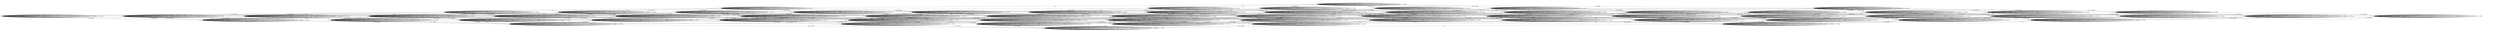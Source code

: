 digraph T2 {
0 [label="0"];
1 [label="1", shape=doublecircle];
2 [label="2"];
3 [label="3"];
4 [label="4"];
5 [label="5"];
6 [label="6"];
7 [label="7"];
8 [label="8"];
9 [label="9"];
10 [label="10"];
11 [label="11"];
12 [label="12"];
13 [label="13"];
14 [label="14"];
15 [label="15"];
16 [label="16"];
17 [label="17"];
18 [label="18"];
19 [label="19"];
20 [label="20"];
21 [label="21"];
22 [label="22"];
23 [label="23"];
24 [label="24"];
25 [label="25"];
26 [label="26"];
27 [label="27"];
28 [label="28"];
29 [label="29"];
30 [label="30"];
31 [label="31"];
32 [label="32"];
33 [label="33"];
34 [label="34"];
35 [label="35"];
36 [label="36"];
37 [label="37"];
38 [label="38"];
39 [label="39"];
40 [label="40"];
41 [label="41"];
42 [label="42"];
43 [label="43"];
44 [label="44"];
45 [label="45"];
46 [label="46"];
47 [label="47"];
48 [label="48"];
49 [label="49"];
50 [label="50"];
51 [label="51"];
52 [label="52"];
53 [label="53"];
54 [label="54"];
55 [label="55"];
56 [label="56"];
57 [label="57"];
58 [label="58"];
59 [label="59"];
60 [label="60"];
61 [label="61"];
62 [label="62"];
63 [label="63"];
0 -> 20  [label="usr4_ai1_VoidReply"];
0 -> 0  [label="ai1_ce1"];
0 -> 0  [label="usr7_ai2_re38"];
0 -> 0  [label="usr8_ai3_VoidReply"];
0 -> 0  [label="usr10_ai1_VoidReply"];
0 -> 11  [label="usr12_ai1_VoidReply"];
0 -> 0  [label="usr7_ai2_re12"];
0 -> 0  [label="usr8_ai1_VoidReply"];
0 -> 0  [label="usr10_ni1_ne2"];
0 -> 9  [label="ai1_ce2"];
0 -> 0  [label="usr10_ni1_ne1"];
0 -> 0  [label="usr7_ai3_VoidReply"];
0 -> 0  [label="usr4_ai3_re4"];
0 -> 0  [label="ai1_ce4"];
0 -> 0  [label="usr4_ai2_re9"];
0 -> 0  [label="usr8_ai3_re17"];
0 -> 0  [label="usr4_ai3_re3"];
0 -> 0  [label="usr4_ai3_VoidReply"];
0 -> 0  [label="usr4_ai2_re2"];
0 -> 0  [label="ai2_ce3"];
0 -> 0  [label="usr7_ai1_re1"];
0 -> 0  [label="usr8_ai3_re4"];
0 -> 0  [label="ai2_ce6"];
0 -> 0  [label="usr7_ai1_VoidReply"];
0 -> 0  [label="usr11_ai1_VoidReply"];
1 -> 1  [label="usr4_ai1_VoidReply"];
1 -> 1  [label="ai1_ce1"];
1 -> 1  [label="usr7_ai2_re38"];
1 -> 1  [label="usr8_ai3_VoidReply"];
1 -> 1  [label="usr10_ai1_VoidReply"];
1 -> 1  [label="usr12_ai1_VoidReply"];
1 -> 1  [label="usr7_ai2_re12"];
1 -> 1  [label="usr8_ai1_VoidReply"];
1 -> 1  [label="usr10_ni1_ne2"];
1 -> 1  [label="ai1_ce2"];
1 -> 1  [label="usr10_ni1_ne1"];
1 -> 1  [label="usr7_ai3_VoidReply"];
1 -> 1  [label="usr4_ai3_re4"];
1 -> 1  [label="ai1_ce4"];
1 -> 1  [label="usr4_ai2_re9"];
1 -> 1  [label="usr8_ai3_re17"];
1 -> 1  [label="usr4_ai3_re3"];
1 -> 1  [label="usr4_ai3_VoidReply"];
1 -> 1  [label="usr4_ai2_re2"];
1 -> 1  [label="ai2_ce3"];
1 -> 1  [label="usr7_ai1_re1"];
1 -> 1  [label="usr8_ai3_re4"];
1 -> 1  [label="ai2_ce6"];
1 -> 1  [label="usr7_ai1_VoidReply"];
1 -> 1  [label="usr11_ai1_VoidReply"];
2 -> 1  [label="usr4_ai1_VoidReply"];
2 -> 2  [label="ai1_ce1"];
2 -> 2  [label="usr7_ai2_re38"];
2 -> 2  [label="usr8_ai3_VoidReply"];
2 -> 2  [label="usr10_ai1_VoidReply"];
2 -> 2  [label="usr12_ai1_VoidReply"];
2 -> 2  [label="usr7_ai2_re12"];
2 -> 2  [label="usr8_ai1_VoidReply"];
2 -> 2  [label="usr10_ni1_ne2"];
2 -> 2  [label="ai1_ce2"];
2 -> 2  [label="usr10_ni1_ne1"];
2 -> 2  [label="usr7_ai3_VoidReply"];
2 -> 2  [label="usr4_ai3_re4"];
2 -> 2  [label="ai1_ce4"];
2 -> 2  [label="usr4_ai2_re9"];
2 -> 2  [label="usr8_ai3_re17"];
2 -> 2  [label="usr4_ai3_re3"];
2 -> 2  [label="usr4_ai3_VoidReply"];
2 -> 2  [label="usr4_ai2_re2"];
2 -> 2  [label="ai2_ce3"];
2 -> 2  [label="usr7_ai1_re1"];
2 -> 2  [label="usr8_ai3_re4"];
2 -> 2  [label="ai2_ce6"];
2 -> 2  [label="usr7_ai1_VoidReply"];
2 -> 2  [label="usr11_ai1_VoidReply"];
3 -> 3  [label="usr4_ai1_VoidReply"];
3 -> 1  [label="ai1_ce1"];
3 -> 3  [label="usr7_ai2_re38"];
3 -> 3  [label="usr8_ai3_VoidReply"];
3 -> 3  [label="usr10_ai1_VoidReply"];
3 -> 3  [label="usr12_ai1_VoidReply"];
3 -> 3  [label="usr7_ai2_re12"];
3 -> 3  [label="usr8_ai1_VoidReply"];
3 -> 3  [label="usr10_ni1_ne2"];
3 -> 3  [label="ai1_ce2"];
3 -> 3  [label="usr10_ni1_ne1"];
3 -> 3  [label="usr7_ai3_VoidReply"];
3 -> 3  [label="usr4_ai3_re4"];
3 -> 3  [label="ai1_ce4"];
3 -> 3  [label="usr4_ai2_re9"];
3 -> 3  [label="usr8_ai3_re17"];
3 -> 3  [label="usr4_ai3_re3"];
3 -> 3  [label="usr4_ai3_VoidReply"];
3 -> 3  [label="usr4_ai2_re2"];
3 -> 3  [label="ai2_ce3"];
3 -> 3  [label="usr7_ai1_re1"];
3 -> 3  [label="usr8_ai3_re4"];
3 -> 3  [label="ai2_ce6"];
3 -> 3  [label="usr7_ai1_VoidReply"];
3 -> 3  [label="usr11_ai1_VoidReply"];
4 -> 4  [label="usr4_ai1_VoidReply"];
4 -> 4  [label="ai1_ce1"];
4 -> 4  [label="usr7_ai2_re38"];
4 -> 4  [label="usr8_ai3_VoidReply"];
4 -> 4  [label="usr10_ai1_VoidReply"];
4 -> 1  [label="usr12_ai1_VoidReply"];
4 -> 4  [label="usr7_ai2_re12"];
4 -> 4  [label="usr8_ai1_VoidReply"];
4 -> 4  [label="usr10_ni1_ne2"];
4 -> 4  [label="ai1_ce2"];
4 -> 4  [label="usr10_ni1_ne1"];
4 -> 4  [label="usr7_ai3_VoidReply"];
4 -> 4  [label="usr4_ai3_re4"];
4 -> 4  [label="ai1_ce4"];
4 -> 4  [label="usr4_ai2_re9"];
4 -> 4  [label="usr8_ai3_re17"];
4 -> 4  [label="usr4_ai3_re3"];
4 -> 4  [label="usr4_ai3_VoidReply"];
4 -> 4  [label="usr4_ai2_re2"];
4 -> 4  [label="ai2_ce3"];
4 -> 4  [label="usr7_ai1_re1"];
4 -> 4  [label="usr8_ai3_re4"];
4 -> 4  [label="ai2_ce6"];
4 -> 4  [label="usr7_ai1_VoidReply"];
4 -> 4  [label="usr11_ai1_VoidReply"];
5 -> 5  [label="usr4_ai1_VoidReply"];
5 -> 5  [label="ai1_ce1"];
5 -> 5  [label="usr7_ai2_re38"];
5 -> 5  [label="usr8_ai3_VoidReply"];
5 -> 5  [label="usr10_ai1_VoidReply"];
5 -> 5  [label="usr12_ai1_VoidReply"];
5 -> 5  [label="usr7_ai2_re12"];
5 -> 1  [label="usr8_ai1_VoidReply"];
5 -> 5  [label="usr10_ni1_ne2"];
5 -> 5  [label="ai1_ce2"];
5 -> 5  [label="usr10_ni1_ne1"];
5 -> 5  [label="usr7_ai3_VoidReply"];
5 -> 5  [label="usr4_ai3_re4"];
5 -> 5  [label="ai1_ce4"];
5 -> 5  [label="usr4_ai2_re9"];
5 -> 5  [label="usr8_ai3_re17"];
5 -> 5  [label="usr4_ai3_re3"];
5 -> 5  [label="usr4_ai3_VoidReply"];
5 -> 5  [label="usr4_ai2_re2"];
5 -> 5  [label="ai2_ce3"];
5 -> 5  [label="usr7_ai1_re1"];
5 -> 5  [label="usr8_ai3_re4"];
5 -> 5  [label="ai2_ce6"];
5 -> 5  [label="usr7_ai1_VoidReply"];
5 -> 5  [label="usr11_ai1_VoidReply"];
6 -> 6  [label="usr4_ai1_VoidReply"];
6 -> 6  [label="ai1_ce1"];
6 -> 6  [label="usr7_ai2_re38"];
6 -> 6  [label="usr8_ai3_VoidReply"];
6 -> 6  [label="usr10_ai1_VoidReply"];
6 -> 6  [label="usr12_ai1_VoidReply"];
6 -> 6  [label="usr7_ai2_re12"];
6 -> 6  [label="usr8_ai1_VoidReply"];
6 -> 6  [label="usr10_ni1_ne2"];
6 -> 1  [label="ai1_ce2"];
6 -> 6  [label="usr10_ni1_ne1"];
6 -> 6  [label="usr7_ai3_VoidReply"];
6 -> 6  [label="usr4_ai3_re4"];
6 -> 6  [label="ai1_ce4"];
6 -> 6  [label="usr4_ai2_re9"];
6 -> 6  [label="usr8_ai3_re17"];
6 -> 6  [label="usr4_ai3_re3"];
6 -> 6  [label="usr4_ai3_VoidReply"];
6 -> 6  [label="usr4_ai2_re2"];
6 -> 6  [label="ai2_ce3"];
6 -> 6  [label="usr7_ai1_re1"];
6 -> 6  [label="usr8_ai3_re4"];
6 -> 6  [label="ai2_ce6"];
6 -> 6  [label="usr7_ai1_VoidReply"];
6 -> 6  [label="usr11_ai1_VoidReply"];
7 -> 7  [label="usr4_ai1_VoidReply"];
7 -> 7  [label="ai1_ce1"];
7 -> 7  [label="usr7_ai2_re38"];
7 -> 7  [label="usr8_ai3_VoidReply"];
7 -> 7  [label="usr10_ai1_VoidReply"];
7 -> 7  [label="usr12_ai1_VoidReply"];
7 -> 7  [label="usr7_ai2_re12"];
7 -> 7  [label="usr8_ai1_VoidReply"];
7 -> 7  [label="usr10_ni1_ne2"];
7 -> 7  [label="ai1_ce2"];
7 -> 7  [label="usr10_ni1_ne1"];
7 -> 7  [label="usr7_ai3_VoidReply"];
7 -> 7  [label="usr4_ai3_re4"];
7 -> 7  [label="ai1_ce4"];
7 -> 7  [label="usr4_ai2_re9"];
7 -> 7  [label="usr8_ai3_re17"];
7 -> 7  [label="usr4_ai3_re3"];
7 -> 7  [label="usr4_ai3_VoidReply"];
7 -> 7  [label="usr4_ai2_re2"];
7 -> 7  [label="ai2_ce3"];
7 -> 7  [label="usr7_ai1_re1"];
7 -> 7  [label="usr8_ai3_re4"];
7 -> 7  [label="ai2_ce6"];
7 -> 1  [label="usr7_ai1_VoidReply"];
7 -> 7  [label="usr11_ai1_VoidReply"];
8 -> 3  [label="usr4_ai1_VoidReply"];
8 -> 2  [label="ai1_ce1"];
8 -> 8  [label="usr7_ai2_re38"];
8 -> 8  [label="usr8_ai3_VoidReply"];
8 -> 8  [label="usr10_ai1_VoidReply"];
8 -> 8  [label="usr12_ai1_VoidReply"];
8 -> 8  [label="usr7_ai2_re12"];
8 -> 8  [label="usr8_ai1_VoidReply"];
8 -> 8  [label="usr10_ni1_ne2"];
8 -> 8  [label="ai1_ce2"];
8 -> 8  [label="usr10_ni1_ne1"];
8 -> 8  [label="usr7_ai3_VoidReply"];
8 -> 8  [label="usr4_ai3_re4"];
8 -> 8  [label="ai1_ce4"];
8 -> 8  [label="usr4_ai2_re9"];
8 -> 8  [label="usr8_ai3_re17"];
8 -> 8  [label="usr4_ai3_re3"];
8 -> 8  [label="usr4_ai3_VoidReply"];
8 -> 8  [label="usr4_ai2_re2"];
8 -> 8  [label="ai2_ce3"];
8 -> 8  [label="usr7_ai1_re1"];
8 -> 8  [label="usr8_ai3_re4"];
8 -> 8  [label="ai2_ce6"];
8 -> 8  [label="usr7_ai1_VoidReply"];
8 -> 8  [label="usr11_ai1_VoidReply"];
9 -> 4  [label="usr4_ai1_VoidReply"];
9 -> 9  [label="ai1_ce1"];
9 -> 9  [label="usr7_ai2_re38"];
9 -> 9  [label="usr8_ai3_VoidReply"];
9 -> 9  [label="usr10_ai1_VoidReply"];
9 -> 2  [label="usr12_ai1_VoidReply"];
9 -> 9  [label="usr7_ai2_re12"];
9 -> 9  [label="usr8_ai1_VoidReply"];
9 -> 9  [label="usr10_ni1_ne2"];
9 -> 9  [label="ai1_ce2"];
9 -> 9  [label="usr10_ni1_ne1"];
9 -> 9  [label="usr7_ai3_VoidReply"];
9 -> 9  [label="usr4_ai3_re4"];
9 -> 9  [label="ai1_ce4"];
9 -> 9  [label="usr4_ai2_re9"];
9 -> 9  [label="usr8_ai3_re17"];
9 -> 9  [label="usr4_ai3_re3"];
9 -> 9  [label="usr4_ai3_VoidReply"];
9 -> 9  [label="usr4_ai2_re2"];
9 -> 9  [label="ai2_ce3"];
9 -> 9  [label="usr7_ai1_re1"];
9 -> 9  [label="usr8_ai3_re4"];
9 -> 9  [label="ai2_ce6"];
9 -> 9  [label="usr7_ai1_VoidReply"];
9 -> 9  [label="usr11_ai1_VoidReply"];
10 -> 5  [label="usr4_ai1_VoidReply"];
10 -> 10  [label="ai1_ce1"];
10 -> 10  [label="usr7_ai2_re38"];
10 -> 10  [label="usr8_ai3_VoidReply"];
10 -> 10  [label="usr10_ai1_VoidReply"];
10 -> 10  [label="usr12_ai1_VoidReply"];
10 -> 10  [label="usr7_ai2_re12"];
10 -> 2  [label="usr8_ai1_VoidReply"];
10 -> 10  [label="usr10_ni1_ne2"];
10 -> 10  [label="ai1_ce2"];
10 -> 10  [label="usr10_ni1_ne1"];
10 -> 10  [label="usr7_ai3_VoidReply"];
10 -> 10  [label="usr4_ai3_re4"];
10 -> 10  [label="ai1_ce4"];
10 -> 10  [label="usr4_ai2_re9"];
10 -> 10  [label="usr8_ai3_re17"];
10 -> 10  [label="usr4_ai3_re3"];
10 -> 10  [label="usr4_ai3_VoidReply"];
10 -> 10  [label="usr4_ai2_re2"];
10 -> 10  [label="ai2_ce3"];
10 -> 10  [label="usr7_ai1_re1"];
10 -> 10  [label="usr8_ai3_re4"];
10 -> 10  [label="ai2_ce6"];
10 -> 10  [label="usr7_ai1_VoidReply"];
10 -> 10  [label="usr11_ai1_VoidReply"];
11 -> 6  [label="usr4_ai1_VoidReply"];
11 -> 11  [label="ai1_ce1"];
11 -> 11  [label="usr7_ai2_re38"];
11 -> 11  [label="usr8_ai3_VoidReply"];
11 -> 11  [label="usr10_ai1_VoidReply"];
11 -> 11  [label="usr12_ai1_VoidReply"];
11 -> 11  [label="usr7_ai2_re12"];
11 -> 11  [label="usr8_ai1_VoidReply"];
11 -> 11  [label="usr10_ni1_ne2"];
11 -> 2  [label="ai1_ce2"];
11 -> 11  [label="usr10_ni1_ne1"];
11 -> 11  [label="usr7_ai3_VoidReply"];
11 -> 11  [label="usr4_ai3_re4"];
11 -> 11  [label="ai1_ce4"];
11 -> 11  [label="usr4_ai2_re9"];
11 -> 11  [label="usr8_ai3_re17"];
11 -> 11  [label="usr4_ai3_re3"];
11 -> 11  [label="usr4_ai3_VoidReply"];
11 -> 11  [label="usr4_ai2_re2"];
11 -> 11  [label="ai2_ce3"];
11 -> 11  [label="usr7_ai1_re1"];
11 -> 11  [label="usr8_ai3_re4"];
11 -> 11  [label="ai2_ce6"];
11 -> 11  [label="usr7_ai1_VoidReply"];
11 -> 11  [label="usr11_ai1_VoidReply"];
12 -> 7  [label="usr4_ai1_VoidReply"];
12 -> 12  [label="ai1_ce1"];
12 -> 12  [label="usr7_ai2_re38"];
12 -> 12  [label="usr8_ai3_VoidReply"];
12 -> 12  [label="usr10_ai1_VoidReply"];
12 -> 12  [label="usr12_ai1_VoidReply"];
12 -> 12  [label="usr7_ai2_re12"];
12 -> 12  [label="usr8_ai1_VoidReply"];
12 -> 12  [label="usr10_ni1_ne2"];
12 -> 12  [label="ai1_ce2"];
12 -> 12  [label="usr10_ni1_ne1"];
12 -> 12  [label="usr7_ai3_VoidReply"];
12 -> 12  [label="usr4_ai3_re4"];
12 -> 12  [label="ai1_ce4"];
12 -> 12  [label="usr4_ai2_re9"];
12 -> 12  [label="usr8_ai3_re17"];
12 -> 12  [label="usr4_ai3_re3"];
12 -> 12  [label="usr4_ai3_VoidReply"];
12 -> 12  [label="usr4_ai2_re2"];
12 -> 12  [label="ai2_ce3"];
12 -> 12  [label="usr7_ai1_re1"];
12 -> 12  [label="usr8_ai3_re4"];
12 -> 12  [label="ai2_ce6"];
12 -> 2  [label="usr7_ai1_VoidReply"];
12 -> 12  [label="usr11_ai1_VoidReply"];
13 -> 13  [label="usr4_ai1_VoidReply"];
13 -> 5  [label="ai1_ce1"];
13 -> 13  [label="usr7_ai2_re38"];
13 -> 13  [label="usr8_ai3_VoidReply"];
13 -> 13  [label="usr10_ai1_VoidReply"];
13 -> 13  [label="usr12_ai1_VoidReply"];
13 -> 13  [label="usr7_ai2_re12"];
13 -> 3  [label="usr8_ai1_VoidReply"];
13 -> 13  [label="usr10_ni1_ne2"];
13 -> 13  [label="ai1_ce2"];
13 -> 13  [label="usr10_ni1_ne1"];
13 -> 13  [label="usr7_ai3_VoidReply"];
13 -> 13  [label="usr4_ai3_re4"];
13 -> 13  [label="ai1_ce4"];
13 -> 13  [label="usr4_ai2_re9"];
13 -> 13  [label="usr8_ai3_re17"];
13 -> 13  [label="usr4_ai3_re3"];
13 -> 13  [label="usr4_ai3_VoidReply"];
13 -> 13  [label="usr4_ai2_re2"];
13 -> 13  [label="ai2_ce3"];
13 -> 13  [label="usr7_ai1_re1"];
13 -> 13  [label="usr8_ai3_re4"];
13 -> 13  [label="ai2_ce6"];
13 -> 13  [label="usr7_ai1_VoidReply"];
13 -> 13  [label="usr11_ai1_VoidReply"];
14 -> 14  [label="usr4_ai1_VoidReply"];
14 -> 14  [label="ai1_ce1"];
14 -> 14  [label="usr7_ai2_re38"];
14 -> 14  [label="usr8_ai3_VoidReply"];
14 -> 14  [label="usr10_ai1_VoidReply"];
14 -> 5  [label="usr12_ai1_VoidReply"];
14 -> 14  [label="usr7_ai2_re12"];
14 -> 4  [label="usr8_ai1_VoidReply"];
14 -> 14  [label="usr10_ni1_ne2"];
14 -> 14  [label="ai1_ce2"];
14 -> 14  [label="usr10_ni1_ne1"];
14 -> 14  [label="usr7_ai3_VoidReply"];
14 -> 14  [label="usr4_ai3_re4"];
14 -> 14  [label="ai1_ce4"];
14 -> 14  [label="usr4_ai2_re9"];
14 -> 14  [label="usr8_ai3_re17"];
14 -> 14  [label="usr4_ai3_re3"];
14 -> 14  [label="usr4_ai3_VoidReply"];
14 -> 14  [label="usr4_ai2_re2"];
14 -> 14  [label="ai2_ce3"];
14 -> 14  [label="usr7_ai1_re1"];
14 -> 14  [label="usr8_ai3_re4"];
14 -> 14  [label="ai2_ce6"];
14 -> 14  [label="usr7_ai1_VoidReply"];
14 -> 14  [label="usr11_ai1_VoidReply"];
15 -> 15  [label="usr4_ai1_VoidReply"];
15 -> 15  [label="ai1_ce1"];
15 -> 15  [label="usr7_ai2_re38"];
15 -> 15  [label="usr8_ai3_VoidReply"];
15 -> 15  [label="usr10_ai1_VoidReply"];
15 -> 15  [label="usr12_ai1_VoidReply"];
15 -> 15  [label="usr7_ai2_re12"];
15 -> 6  [label="usr8_ai1_VoidReply"];
15 -> 15  [label="usr10_ni1_ne2"];
15 -> 5  [label="ai1_ce2"];
15 -> 15  [label="usr10_ni1_ne1"];
15 -> 15  [label="usr7_ai3_VoidReply"];
15 -> 15  [label="usr4_ai3_re4"];
15 -> 15  [label="ai1_ce4"];
15 -> 15  [label="usr4_ai2_re9"];
15 -> 15  [label="usr8_ai3_re17"];
15 -> 15  [label="usr4_ai3_re3"];
15 -> 15  [label="usr4_ai3_VoidReply"];
15 -> 15  [label="usr4_ai2_re2"];
15 -> 15  [label="ai2_ce3"];
15 -> 15  [label="usr7_ai1_re1"];
15 -> 15  [label="usr8_ai3_re4"];
15 -> 15  [label="ai2_ce6"];
15 -> 15  [label="usr7_ai1_VoidReply"];
15 -> 15  [label="usr11_ai1_VoidReply"];
16 -> 16  [label="usr4_ai1_VoidReply"];
16 -> 16  [label="ai1_ce1"];
16 -> 16  [label="usr7_ai2_re38"];
16 -> 16  [label="usr8_ai3_VoidReply"];
16 -> 16  [label="usr10_ai1_VoidReply"];
16 -> 16  [label="usr12_ai1_VoidReply"];
16 -> 16  [label="usr7_ai2_re12"];
16 -> 7  [label="usr8_ai1_VoidReply"];
16 -> 16  [label="usr10_ni1_ne2"];
16 -> 16  [label="ai1_ce2"];
16 -> 16  [label="usr10_ni1_ne1"];
16 -> 16  [label="usr7_ai3_VoidReply"];
16 -> 16  [label="usr4_ai3_re4"];
16 -> 16  [label="ai1_ce4"];
16 -> 16  [label="usr4_ai2_re9"];
16 -> 16  [label="usr8_ai3_re17"];
16 -> 16  [label="usr4_ai3_re3"];
16 -> 16  [label="usr4_ai3_VoidReply"];
16 -> 16  [label="usr4_ai2_re2"];
16 -> 16  [label="ai2_ce3"];
16 -> 16  [label="usr7_ai1_re1"];
16 -> 16  [label="usr8_ai3_re4"];
16 -> 16  [label="ai2_ce6"];
16 -> 5  [label="usr7_ai1_VoidReply"];
16 -> 16  [label="usr11_ai1_VoidReply"];
17 -> 17  [label="usr4_ai1_VoidReply"];
17 -> 4  [label="ai1_ce1"];
17 -> 17  [label="usr7_ai2_re38"];
17 -> 17  [label="usr8_ai3_VoidReply"];
17 -> 17  [label="usr10_ai1_VoidReply"];
17 -> 3  [label="usr12_ai1_VoidReply"];
17 -> 17  [label="usr7_ai2_re12"];
17 -> 17  [label="usr8_ai1_VoidReply"];
17 -> 17  [label="usr10_ni1_ne2"];
17 -> 17  [label="ai1_ce2"];
17 -> 17  [label="usr10_ni1_ne1"];
17 -> 17  [label="usr7_ai3_VoidReply"];
17 -> 17  [label="usr4_ai3_re4"];
17 -> 17  [label="ai1_ce4"];
17 -> 17  [label="usr4_ai2_re9"];
17 -> 17  [label="usr8_ai3_re17"];
17 -> 17  [label="usr4_ai3_re3"];
17 -> 17  [label="usr4_ai3_VoidReply"];
17 -> 17  [label="usr4_ai2_re2"];
17 -> 17  [label="ai2_ce3"];
17 -> 17  [label="usr7_ai1_re1"];
17 -> 17  [label="usr8_ai3_re4"];
17 -> 17  [label="ai2_ce6"];
17 -> 17  [label="usr7_ai1_VoidReply"];
17 -> 17  [label="usr11_ai1_VoidReply"];
18 -> 18  [label="usr4_ai1_VoidReply"];
18 -> 6  [label="ai1_ce1"];
18 -> 18  [label="usr7_ai2_re38"];
18 -> 18  [label="usr8_ai3_VoidReply"];
18 -> 18  [label="usr10_ai1_VoidReply"];
18 -> 18  [label="usr12_ai1_VoidReply"];
18 -> 18  [label="usr7_ai2_re12"];
18 -> 18  [label="usr8_ai1_VoidReply"];
18 -> 18  [label="usr10_ni1_ne2"];
18 -> 3  [label="ai1_ce2"];
18 -> 18  [label="usr10_ni1_ne1"];
18 -> 18  [label="usr7_ai3_VoidReply"];
18 -> 18  [label="usr4_ai3_re4"];
18 -> 18  [label="ai1_ce4"];
18 -> 18  [label="usr4_ai2_re9"];
18 -> 18  [label="usr8_ai3_re17"];
18 -> 18  [label="usr4_ai3_re3"];
18 -> 18  [label="usr4_ai3_VoidReply"];
18 -> 18  [label="usr4_ai2_re2"];
18 -> 18  [label="ai2_ce3"];
18 -> 18  [label="usr7_ai1_re1"];
18 -> 18  [label="usr8_ai3_re4"];
18 -> 18  [label="ai2_ce6"];
18 -> 18  [label="usr7_ai1_VoidReply"];
18 -> 18  [label="usr11_ai1_VoidReply"];
19 -> 19  [label="usr4_ai1_VoidReply"];
19 -> 7  [label="ai1_ce1"];
19 -> 19  [label="usr7_ai2_re38"];
19 -> 19  [label="usr8_ai3_VoidReply"];
19 -> 19  [label="usr10_ai1_VoidReply"];
19 -> 19  [label="usr12_ai1_VoidReply"];
19 -> 19  [label="usr7_ai2_re12"];
19 -> 19  [label="usr8_ai1_VoidReply"];
19 -> 19  [label="usr10_ni1_ne2"];
19 -> 19  [label="ai1_ce2"];
19 -> 19  [label="usr10_ni1_ne1"];
19 -> 19  [label="usr7_ai3_VoidReply"];
19 -> 19  [label="usr4_ai3_re4"];
19 -> 19  [label="ai1_ce4"];
19 -> 19  [label="usr4_ai2_re9"];
19 -> 19  [label="usr8_ai3_re17"];
19 -> 19  [label="usr4_ai3_re3"];
19 -> 19  [label="usr4_ai3_VoidReply"];
19 -> 19  [label="usr4_ai2_re2"];
19 -> 19  [label="ai2_ce3"];
19 -> 19  [label="usr7_ai1_re1"];
19 -> 19  [label="usr8_ai3_re4"];
19 -> 19  [label="ai2_ce6"];
19 -> 3  [label="usr7_ai1_VoidReply"];
19 -> 19  [label="usr11_ai1_VoidReply"];
20 -> 20  [label="usr4_ai1_VoidReply"];
20 -> 20  [label="ai1_ce1"];
20 -> 20  [label="usr7_ai2_re38"];
20 -> 20  [label="usr8_ai3_VoidReply"];
20 -> 20  [label="usr10_ai1_VoidReply"];
20 -> 6  [label="usr12_ai1_VoidReply"];
20 -> 20  [label="usr7_ai2_re12"];
20 -> 20  [label="usr8_ai1_VoidReply"];
20 -> 20  [label="usr10_ni1_ne2"];
20 -> 4  [label="ai1_ce2"];
20 -> 20  [label="usr10_ni1_ne1"];
20 -> 20  [label="usr7_ai3_VoidReply"];
20 -> 20  [label="usr4_ai3_re4"];
20 -> 20  [label="ai1_ce4"];
20 -> 20  [label="usr4_ai2_re9"];
20 -> 20  [label="usr8_ai3_re17"];
20 -> 20  [label="usr4_ai3_re3"];
20 -> 20  [label="usr4_ai3_VoidReply"];
20 -> 20  [label="usr4_ai2_re2"];
20 -> 20  [label="ai2_ce3"];
20 -> 20  [label="usr7_ai1_re1"];
20 -> 20  [label="usr8_ai3_re4"];
20 -> 20  [label="ai2_ce6"];
20 -> 20  [label="usr7_ai1_VoidReply"];
20 -> 20  [label="usr11_ai1_VoidReply"];
21 -> 21  [label="usr4_ai1_VoidReply"];
21 -> 21  [label="ai1_ce1"];
21 -> 21  [label="usr7_ai2_re38"];
21 -> 21  [label="usr8_ai3_VoidReply"];
21 -> 21  [label="usr10_ai1_VoidReply"];
21 -> 21  [label="usr12_ai1_VoidReply"];
21 -> 21  [label="usr7_ai2_re12"];
21 -> 21  [label="usr8_ai1_VoidReply"];
21 -> 21  [label="usr10_ni1_ne2"];
21 -> 7  [label="ai1_ce2"];
21 -> 21  [label="usr10_ni1_ne1"];
21 -> 21  [label="usr7_ai3_VoidReply"];
21 -> 21  [label="usr4_ai3_re4"];
21 -> 21  [label="ai1_ce4"];
21 -> 21  [label="usr4_ai2_re9"];
21 -> 21  [label="usr8_ai3_re17"];
21 -> 21  [label="usr4_ai3_re3"];
21 -> 21  [label="usr4_ai3_VoidReply"];
21 -> 21  [label="usr4_ai2_re2"];
21 -> 21  [label="ai2_ce3"];
21 -> 21  [label="usr7_ai1_re1"];
21 -> 21  [label="usr8_ai3_re4"];
21 -> 21  [label="ai2_ce6"];
21 -> 6  [label="usr7_ai1_VoidReply"];
21 -> 21  [label="usr11_ai1_VoidReply"];
22 -> 15  [label="usr4_ai1_VoidReply"];
22 -> 22  [label="ai1_ce1"];
22 -> 22  [label="usr7_ai2_re38"];
22 -> 22  [label="usr8_ai3_VoidReply"];
22 -> 22  [label="usr10_ai1_VoidReply"];
22 -> 22  [label="usr12_ai1_VoidReply"];
22 -> 22  [label="usr7_ai2_re12"];
22 -> 11  [label="usr8_ai1_VoidReply"];
22 -> 22  [label="usr10_ni1_ne2"];
22 -> 10  [label="ai1_ce2"];
22 -> 22  [label="usr10_ni1_ne1"];
22 -> 22  [label="usr7_ai3_VoidReply"];
22 -> 22  [label="usr4_ai3_re4"];
22 -> 22  [label="ai1_ce4"];
22 -> 22  [label="usr4_ai2_re9"];
22 -> 22  [label="usr8_ai3_re17"];
22 -> 22  [label="usr4_ai3_re3"];
22 -> 22  [label="usr4_ai3_VoidReply"];
22 -> 22  [label="usr4_ai2_re2"];
22 -> 22  [label="ai2_ce3"];
22 -> 22  [label="usr7_ai1_re1"];
22 -> 22  [label="usr8_ai3_re4"];
22 -> 22  [label="ai2_ce6"];
22 -> 22  [label="usr7_ai1_VoidReply"];
22 -> 22  [label="usr11_ai1_VoidReply"];
23 -> 23  [label="usr4_ai1_VoidReply"];
23 -> 15  [label="ai1_ce1"];
23 -> 23  [label="usr7_ai2_re38"];
23 -> 23  [label="usr8_ai3_VoidReply"];
23 -> 23  [label="usr10_ai1_VoidReply"];
23 -> 23  [label="usr12_ai1_VoidReply"];
23 -> 23  [label="usr7_ai2_re12"];
23 -> 18  [label="usr8_ai1_VoidReply"];
23 -> 23  [label="usr10_ni1_ne2"];
23 -> 13  [label="ai1_ce2"];
23 -> 23  [label="usr10_ni1_ne1"];
23 -> 23  [label="usr7_ai3_VoidReply"];
23 -> 23  [label="usr4_ai3_re4"];
23 -> 23  [label="ai1_ce4"];
23 -> 23  [label="usr4_ai2_re9"];
23 -> 23  [label="usr8_ai3_re17"];
23 -> 23  [label="usr4_ai3_re3"];
23 -> 23  [label="usr4_ai3_VoidReply"];
23 -> 23  [label="usr4_ai2_re2"];
23 -> 23  [label="ai2_ce3"];
23 -> 23  [label="usr7_ai1_re1"];
23 -> 23  [label="usr8_ai3_re4"];
23 -> 23  [label="ai2_ce6"];
23 -> 23  [label="usr7_ai1_VoidReply"];
23 -> 23  [label="usr11_ai1_VoidReply"];
24 -> 24  [label="usr4_ai1_VoidReply"];
24 -> 24  [label="ai1_ce1"];
24 -> 24  [label="usr7_ai2_re38"];
24 -> 24  [label="usr8_ai3_VoidReply"];
24 -> 24  [label="usr10_ai1_VoidReply"];
24 -> 15  [label="usr12_ai1_VoidReply"];
24 -> 24  [label="usr7_ai2_re12"];
24 -> 20  [label="usr8_ai1_VoidReply"];
24 -> 24  [label="usr10_ni1_ne2"];
24 -> 14  [label="ai1_ce2"];
24 -> 24  [label="usr10_ni1_ne1"];
24 -> 24  [label="usr7_ai3_VoidReply"];
24 -> 24  [label="usr4_ai3_re4"];
24 -> 24  [label="ai1_ce4"];
24 -> 24  [label="usr4_ai2_re9"];
24 -> 24  [label="usr8_ai3_re17"];
24 -> 24  [label="usr4_ai3_re3"];
24 -> 24  [label="usr4_ai3_VoidReply"];
24 -> 24  [label="usr4_ai2_re2"];
24 -> 24  [label="ai2_ce3"];
24 -> 24  [label="usr7_ai1_re1"];
24 -> 24  [label="usr8_ai3_re4"];
24 -> 24  [label="ai2_ce6"];
24 -> 24  [label="usr7_ai1_VoidReply"];
24 -> 24  [label="usr11_ai1_VoidReply"];
25 -> 25  [label="usr4_ai1_VoidReply"];
25 -> 25  [label="ai1_ce1"];
25 -> 25  [label="usr7_ai2_re38"];
25 -> 25  [label="usr8_ai3_VoidReply"];
25 -> 25  [label="usr10_ai1_VoidReply"];
25 -> 25  [label="usr12_ai1_VoidReply"];
25 -> 25  [label="usr7_ai2_re12"];
25 -> 21  [label="usr8_ai1_VoidReply"];
25 -> 25  [label="usr10_ni1_ne2"];
25 -> 16  [label="ai1_ce2"];
25 -> 25  [label="usr10_ni1_ne1"];
25 -> 25  [label="usr7_ai3_VoidReply"];
25 -> 25  [label="usr4_ai3_re4"];
25 -> 25  [label="ai1_ce4"];
25 -> 25  [label="usr4_ai2_re9"];
25 -> 25  [label="usr8_ai3_re17"];
25 -> 25  [label="usr4_ai3_re3"];
25 -> 25  [label="usr4_ai3_VoidReply"];
25 -> 25  [label="usr4_ai2_re2"];
25 -> 25  [label="ai2_ce3"];
25 -> 25  [label="usr7_ai1_re1"];
25 -> 25  [label="usr8_ai3_re4"];
25 -> 25  [label="ai2_ce6"];
25 -> 15  [label="usr7_ai1_VoidReply"];
25 -> 25  [label="usr11_ai1_VoidReply"];
26 -> 18  [label="usr4_ai1_VoidReply"];
26 -> 11  [label="ai1_ce1"];
26 -> 26  [label="usr7_ai2_re38"];
26 -> 26  [label="usr8_ai3_VoidReply"];
26 -> 26  [label="usr10_ai1_VoidReply"];
26 -> 26  [label="usr12_ai1_VoidReply"];
26 -> 26  [label="usr7_ai2_re12"];
26 -> 26  [label="usr8_ai1_VoidReply"];
26 -> 26  [label="usr10_ni1_ne2"];
26 -> 8  [label="ai1_ce2"];
26 -> 26  [label="usr10_ni1_ne1"];
26 -> 26  [label="usr7_ai3_VoidReply"];
26 -> 26  [label="usr4_ai3_re4"];
26 -> 26  [label="ai1_ce4"];
26 -> 26  [label="usr4_ai2_re9"];
26 -> 26  [label="usr8_ai3_re17"];
26 -> 26  [label="usr4_ai3_re3"];
26 -> 26  [label="usr4_ai3_VoidReply"];
26 -> 26  [label="usr4_ai2_re2"];
26 -> 26  [label="ai2_ce3"];
26 -> 26  [label="usr7_ai1_re1"];
26 -> 26  [label="usr8_ai3_re4"];
26 -> 26  [label="ai2_ce6"];
26 -> 26  [label="usr7_ai1_VoidReply"];
26 -> 26  [label="usr11_ai1_VoidReply"];
27 -> 27  [label="usr4_ai1_VoidReply"];
27 -> 20  [label="ai1_ce1"];
27 -> 27  [label="usr7_ai2_re38"];
27 -> 27  [label="usr8_ai3_VoidReply"];
27 -> 27  [label="usr10_ai1_VoidReply"];
27 -> 18  [label="usr12_ai1_VoidReply"];
27 -> 27  [label="usr7_ai2_re12"];
27 -> 27  [label="usr8_ai1_VoidReply"];
27 -> 27  [label="usr10_ni1_ne2"];
27 -> 17  [label="ai1_ce2"];
27 -> 27  [label="usr10_ni1_ne1"];
27 -> 27  [label="usr7_ai3_VoidReply"];
27 -> 27  [label="usr4_ai3_re4"];
27 -> 27  [label="ai1_ce4"];
27 -> 27  [label="usr4_ai2_re9"];
27 -> 27  [label="usr8_ai3_re17"];
27 -> 27  [label="usr4_ai3_re3"];
27 -> 27  [label="usr4_ai3_VoidReply"];
27 -> 27  [label="usr4_ai2_re2"];
27 -> 27  [label="ai2_ce3"];
27 -> 27  [label="usr7_ai1_re1"];
27 -> 27  [label="usr8_ai3_re4"];
27 -> 27  [label="ai2_ce6"];
27 -> 27  [label="usr7_ai1_VoidReply"];
27 -> 27  [label="usr11_ai1_VoidReply"];
28 -> 28  [label="usr4_ai1_VoidReply"];
28 -> 21  [label="ai1_ce1"];
28 -> 28  [label="usr7_ai2_re38"];
28 -> 28  [label="usr8_ai3_VoidReply"];
28 -> 28  [label="usr10_ai1_VoidReply"];
28 -> 28  [label="usr12_ai1_VoidReply"];
28 -> 28  [label="usr7_ai2_re12"];
28 -> 28  [label="usr8_ai1_VoidReply"];
28 -> 28  [label="usr10_ni1_ne2"];
28 -> 19  [label="ai1_ce2"];
28 -> 28  [label="usr10_ni1_ne1"];
28 -> 28  [label="usr7_ai3_VoidReply"];
28 -> 28  [label="usr4_ai3_re4"];
28 -> 28  [label="ai1_ce4"];
28 -> 28  [label="usr4_ai2_re9"];
28 -> 28  [label="usr8_ai3_re17"];
28 -> 28  [label="usr4_ai3_re3"];
28 -> 28  [label="usr4_ai3_VoidReply"];
28 -> 28  [label="usr4_ai2_re2"];
28 -> 28  [label="ai2_ce3"];
28 -> 28  [label="usr7_ai1_re1"];
28 -> 28  [label="usr8_ai3_re4"];
28 -> 28  [label="ai2_ce6"];
28 -> 18  [label="usr7_ai1_VoidReply"];
28 -> 28  [label="usr11_ai1_VoidReply"];
29 -> 19  [label="usr4_ai1_VoidReply"];
29 -> 12  [label="ai1_ce1"];
29 -> 29  [label="usr7_ai2_re38"];
29 -> 29  [label="usr8_ai3_VoidReply"];
29 -> 29  [label="usr10_ai1_VoidReply"];
29 -> 29  [label="usr12_ai1_VoidReply"];
29 -> 29  [label="usr7_ai2_re12"];
29 -> 29  [label="usr8_ai1_VoidReply"];
29 -> 29  [label="usr10_ni1_ne2"];
29 -> 29  [label="ai1_ce2"];
29 -> 29  [label="usr10_ni1_ne1"];
29 -> 29  [label="usr7_ai3_VoidReply"];
29 -> 29  [label="usr4_ai3_re4"];
29 -> 29  [label="ai1_ce4"];
29 -> 29  [label="usr4_ai2_re9"];
29 -> 29  [label="usr8_ai3_re17"];
29 -> 29  [label="usr4_ai3_re3"];
29 -> 29  [label="usr4_ai3_VoidReply"];
29 -> 29  [label="usr4_ai2_re2"];
29 -> 29  [label="ai2_ce3"];
29 -> 29  [label="usr7_ai1_re1"];
29 -> 29  [label="usr8_ai3_re4"];
29 -> 29  [label="ai2_ce6"];
29 -> 8  [label="usr7_ai1_VoidReply"];
29 -> 29  [label="usr11_ai1_VoidReply"];
30 -> 57  [label="usr4_ai1_VoidReply"];
30 -> 30  [label="ai1_ce1"];
30 -> 30  [label="usr7_ai2_re38"];
30 -> 30  [label="usr8_ai3_VoidReply"];
30 -> 30  [label="usr10_ai1_VoidReply"];
30 -> 12  [label="usr12_ai1_VoidReply"];
30 -> 30  [label="usr7_ai2_re12"];
30 -> 30  [label="usr8_ai1_VoidReply"];
30 -> 30  [label="usr10_ni1_ne2"];
30 -> 30  [label="ai1_ce2"];
30 -> 30  [label="usr10_ni1_ne1"];
30 -> 30  [label="usr7_ai3_VoidReply"];
30 -> 30  [label="usr4_ai3_re4"];
30 -> 30  [label="ai1_ce4"];
30 -> 30  [label="usr4_ai2_re9"];
30 -> 30  [label="usr8_ai3_re17"];
30 -> 30  [label="usr4_ai3_re3"];
30 -> 30  [label="usr4_ai3_VoidReply"];
30 -> 30  [label="usr4_ai2_re2"];
30 -> 30  [label="ai2_ce3"];
30 -> 30  [label="usr7_ai1_re1"];
30 -> 30  [label="usr8_ai3_re4"];
30 -> 30  [label="ai2_ce6"];
30 -> 9  [label="usr7_ai1_VoidReply"];
30 -> 30  [label="usr11_ai1_VoidReply"];
31 -> 16  [label="usr4_ai1_VoidReply"];
31 -> 31  [label="ai1_ce1"];
31 -> 31  [label="usr7_ai2_re38"];
31 -> 31  [label="usr8_ai3_VoidReply"];
31 -> 31  [label="usr10_ai1_VoidReply"];
31 -> 31  [label="usr12_ai1_VoidReply"];
31 -> 31  [label="usr7_ai2_re12"];
31 -> 12  [label="usr8_ai1_VoidReply"];
31 -> 31  [label="usr10_ni1_ne2"];
31 -> 31  [label="ai1_ce2"];
31 -> 31  [label="usr10_ni1_ne1"];
31 -> 31  [label="usr7_ai3_VoidReply"];
31 -> 31  [label="usr4_ai3_re4"];
31 -> 31  [label="ai1_ce4"];
31 -> 31  [label="usr4_ai2_re9"];
31 -> 31  [label="usr8_ai3_re17"];
31 -> 31  [label="usr4_ai3_re3"];
31 -> 31  [label="usr4_ai3_VoidReply"];
31 -> 31  [label="usr4_ai2_re2"];
31 -> 31  [label="ai2_ce3"];
31 -> 31  [label="usr7_ai1_re1"];
31 -> 31  [label="usr8_ai3_re4"];
31 -> 31  [label="ai2_ce6"];
31 -> 10  [label="usr7_ai1_VoidReply"];
31 -> 31  [label="usr11_ai1_VoidReply"];
32 -> 21  [label="usr4_ai1_VoidReply"];
32 -> 32  [label="ai1_ce1"];
32 -> 32  [label="usr7_ai2_re38"];
32 -> 32  [label="usr8_ai3_VoidReply"];
32 -> 32  [label="usr10_ai1_VoidReply"];
32 -> 32  [label="usr12_ai1_VoidReply"];
32 -> 32  [label="usr7_ai2_re12"];
32 -> 32  [label="usr8_ai1_VoidReply"];
32 -> 32  [label="usr10_ni1_ne2"];
32 -> 12  [label="ai1_ce2"];
32 -> 32  [label="usr10_ni1_ne1"];
32 -> 32  [label="usr7_ai3_VoidReply"];
32 -> 32  [label="usr4_ai3_re4"];
32 -> 32  [label="ai1_ce4"];
32 -> 32  [label="usr4_ai2_re9"];
32 -> 32  [label="usr8_ai3_re17"];
32 -> 32  [label="usr4_ai3_re3"];
32 -> 32  [label="usr4_ai3_VoidReply"];
32 -> 32  [label="usr4_ai2_re2"];
32 -> 32  [label="ai2_ce3"];
32 -> 32  [label="usr7_ai1_re1"];
32 -> 32  [label="usr8_ai3_re4"];
32 -> 32  [label="ai2_ce6"];
32 -> 11  [label="usr7_ai1_VoidReply"];
32 -> 32  [label="usr11_ai1_VoidReply"];
33 -> 33  [label="usr4_ai1_VoidReply"];
33 -> 57  [label="ai1_ce1"];
33 -> 33  [label="usr7_ai2_re38"];
33 -> 33  [label="usr8_ai3_VoidReply"];
33 -> 33  [label="usr10_ai1_VoidReply"];
33 -> 19  [label="usr12_ai1_VoidReply"];
33 -> 33  [label="usr7_ai2_re12"];
33 -> 33  [label="usr8_ai1_VoidReply"];
33 -> 33  [label="usr10_ni1_ne2"];
33 -> 33  [label="ai1_ce2"];
33 -> 33  [label="usr10_ni1_ne1"];
33 -> 33  [label="usr7_ai3_VoidReply"];
33 -> 33  [label="usr4_ai3_re4"];
33 -> 33  [label="ai1_ce4"];
33 -> 33  [label="usr4_ai2_re9"];
33 -> 33  [label="usr8_ai3_re17"];
33 -> 33  [label="usr4_ai3_re3"];
33 -> 33  [label="usr4_ai3_VoidReply"];
33 -> 33  [label="usr4_ai2_re2"];
33 -> 33  [label="ai2_ce3"];
33 -> 33  [label="usr7_ai1_re1"];
33 -> 33  [label="usr8_ai3_re4"];
33 -> 33  [label="ai2_ce6"];
33 -> 17  [label="usr7_ai1_VoidReply"];
33 -> 33  [label="usr11_ai1_VoidReply"];
34 -> 34  [label="usr4_ai1_VoidReply"];
34 -> 16  [label="ai1_ce1"];
34 -> 34  [label="usr7_ai2_re38"];
34 -> 34  [label="usr8_ai3_VoidReply"];
34 -> 34  [label="usr10_ai1_VoidReply"];
34 -> 34  [label="usr12_ai1_VoidReply"];
34 -> 34  [label="usr7_ai2_re12"];
34 -> 19  [label="usr8_ai1_VoidReply"];
34 -> 34  [label="usr10_ni1_ne2"];
34 -> 34  [label="ai1_ce2"];
34 -> 34  [label="usr10_ni1_ne1"];
34 -> 34  [label="usr7_ai3_VoidReply"];
34 -> 34  [label="usr4_ai3_re4"];
34 -> 34  [label="ai1_ce4"];
34 -> 34  [label="usr4_ai2_re9"];
34 -> 34  [label="usr8_ai3_re17"];
34 -> 34  [label="usr4_ai3_re3"];
34 -> 34  [label="usr4_ai3_VoidReply"];
34 -> 34  [label="usr4_ai2_re2"];
34 -> 34  [label="ai2_ce3"];
34 -> 34  [label="usr7_ai1_re1"];
34 -> 34  [label="usr8_ai3_re4"];
34 -> 34  [label="ai2_ce6"];
34 -> 13  [label="usr7_ai1_VoidReply"];
34 -> 34  [label="usr11_ai1_VoidReply"];
35 -> 35  [label="usr4_ai1_VoidReply"];
35 -> 35  [label="ai1_ce1"];
35 -> 35  [label="usr7_ai2_re38"];
35 -> 35  [label="usr8_ai3_VoidReply"];
35 -> 35  [label="usr10_ai1_VoidReply"];
35 -> 21  [label="usr12_ai1_VoidReply"];
35 -> 35  [label="usr7_ai2_re12"];
35 -> 35  [label="usr8_ai1_VoidReply"];
35 -> 35  [label="usr10_ni1_ne2"];
35 -> 57  [label="ai1_ce2"];
35 -> 35  [label="usr10_ni1_ne1"];
35 -> 35  [label="usr7_ai3_VoidReply"];
35 -> 35  [label="usr4_ai3_re4"];
35 -> 35  [label="ai1_ce4"];
35 -> 35  [label="usr4_ai2_re9"];
35 -> 35  [label="usr8_ai3_re17"];
35 -> 35  [label="usr4_ai3_re3"];
35 -> 35  [label="usr4_ai3_VoidReply"];
35 -> 35  [label="usr4_ai2_re2"];
35 -> 35  [label="ai2_ce3"];
35 -> 35  [label="usr7_ai1_re1"];
35 -> 35  [label="usr8_ai3_re4"];
35 -> 35  [label="ai2_ce6"];
35 -> 20  [label="usr7_ai1_VoidReply"];
35 -> 35  [label="usr11_ai1_VoidReply"];
36 -> 23  [label="usr4_ai1_VoidReply"];
36 -> 22  [label="ai1_ce1"];
36 -> 36  [label="usr7_ai2_re38"];
36 -> 36  [label="usr8_ai3_VoidReply"];
36 -> 36  [label="usr10_ai1_VoidReply"];
36 -> 36  [label="usr12_ai1_VoidReply"];
36 -> 36  [label="usr7_ai2_re12"];
36 -> 26  [label="usr8_ai1_VoidReply"];
36 -> 36  [label="usr10_ni1_ne2"];
36 -> 46  [label="ai1_ce2"];
36 -> 36  [label="usr10_ni1_ne1"];
36 -> 36  [label="usr7_ai3_VoidReply"];
36 -> 36  [label="usr4_ai3_re4"];
36 -> 36  [label="ai1_ce4"];
36 -> 36  [label="usr4_ai2_re9"];
36 -> 36  [label="usr8_ai3_re17"];
36 -> 36  [label="usr4_ai3_re3"];
36 -> 36  [label="usr4_ai3_VoidReply"];
36 -> 36  [label="usr4_ai2_re2"];
36 -> 36  [label="ai2_ce3"];
36 -> 36  [label="usr7_ai1_re1"];
36 -> 36  [label="usr8_ai3_re4"];
36 -> 36  [label="ai2_ce6"];
36 -> 36  [label="usr7_ai1_VoidReply"];
36 -> 36  [label="usr11_ai1_VoidReply"];
37 -> 37  [label="usr4_ai1_VoidReply"];
37 -> 24  [label="ai1_ce1"];
37 -> 37  [label="usr7_ai2_re38"];
37 -> 37  [label="usr8_ai3_VoidReply"];
37 -> 37  [label="usr10_ai1_VoidReply"];
37 -> 23  [label="usr12_ai1_VoidReply"];
37 -> 37  [label="usr7_ai2_re12"];
37 -> 27  [label="usr8_ai1_VoidReply"];
37 -> 37  [label="usr10_ni1_ne2"];
37 -> 47  [label="ai1_ce2"];
37 -> 37  [label="usr10_ni1_ne1"];
37 -> 37  [label="usr7_ai3_VoidReply"];
37 -> 37  [label="usr4_ai3_re4"];
37 -> 37  [label="ai1_ce4"];
37 -> 37  [label="usr4_ai2_re9"];
37 -> 37  [label="usr8_ai3_re17"];
37 -> 37  [label="usr4_ai3_re3"];
37 -> 37  [label="usr4_ai3_VoidReply"];
37 -> 37  [label="usr4_ai2_re2"];
37 -> 37  [label="ai2_ce3"];
37 -> 37  [label="usr7_ai1_re1"];
37 -> 37  [label="usr8_ai3_re4"];
37 -> 37  [label="ai2_ce6"];
37 -> 37  [label="usr7_ai1_VoidReply"];
37 -> 37  [label="usr11_ai1_VoidReply"];
38 -> 38  [label="usr4_ai1_VoidReply"];
38 -> 25  [label="ai1_ce1"];
38 -> 38  [label="usr7_ai2_re38"];
38 -> 38  [label="usr8_ai3_VoidReply"];
38 -> 38  [label="usr10_ai1_VoidReply"];
38 -> 38  [label="usr12_ai1_VoidReply"];
38 -> 38  [label="usr7_ai2_re12"];
38 -> 28  [label="usr8_ai1_VoidReply"];
38 -> 38  [label="usr10_ni1_ne2"];
38 -> 34  [label="ai1_ce2"];
38 -> 38  [label="usr10_ni1_ne1"];
38 -> 38  [label="usr7_ai3_VoidReply"];
38 -> 38  [label="usr4_ai3_re4"];
38 -> 38  [label="ai1_ce4"];
38 -> 38  [label="usr4_ai2_re9"];
38 -> 38  [label="usr8_ai3_re17"];
38 -> 38  [label="usr4_ai3_re3"];
38 -> 38  [label="usr4_ai3_VoidReply"];
38 -> 38  [label="usr4_ai2_re2"];
38 -> 38  [label="ai2_ce3"];
38 -> 38  [label="usr7_ai1_re1"];
38 -> 38  [label="usr8_ai3_re4"];
38 -> 38  [label="ai2_ce6"];
38 -> 23  [label="usr7_ai1_VoidReply"];
38 -> 38  [label="usr11_ai1_VoidReply"];
39 -> 34  [label="usr4_ai1_VoidReply"];
39 -> 31  [label="ai1_ce1"];
39 -> 39  [label="usr7_ai2_re38"];
39 -> 39  [label="usr8_ai3_VoidReply"];
39 -> 39  [label="usr10_ai1_VoidReply"];
39 -> 39  [label="usr12_ai1_VoidReply"];
39 -> 39  [label="usr7_ai2_re12"];
39 -> 29  [label="usr8_ai1_VoidReply"];
39 -> 39  [label="usr10_ni1_ne2"];
39 -> 39  [label="ai1_ce2"];
39 -> 39  [label="usr10_ni1_ne1"];
39 -> 39  [label="usr7_ai3_VoidReply"];
39 -> 39  [label="usr4_ai3_re4"];
39 -> 39  [label="ai1_ce4"];
39 -> 39  [label="usr4_ai2_re9"];
39 -> 39  [label="usr8_ai3_re17"];
39 -> 39  [label="usr4_ai3_re3"];
39 -> 39  [label="usr4_ai3_VoidReply"];
39 -> 39  [label="usr4_ai2_re2"];
39 -> 39  [label="ai2_ce3"];
39 -> 39  [label="usr7_ai1_re1"];
39 -> 39  [label="usr8_ai3_re4"];
39 -> 39  [label="ai2_ce6"];
39 -> 46  [label="usr7_ai1_VoidReply"];
39 -> 39  [label="usr11_ai1_VoidReply"];
40 -> 40  [label="usr4_ai1_VoidReply"];
40 -> 48  [label="ai1_ce1"];
40 -> 40  [label="usr7_ai2_re38"];
40 -> 40  [label="usr8_ai3_VoidReply"];
40 -> 40  [label="usr10_ai1_VoidReply"];
40 -> 34  [label="usr12_ai1_VoidReply"];
40 -> 40  [label="usr7_ai2_re12"];
40 -> 33  [label="usr8_ai1_VoidReply"];
40 -> 40  [label="usr10_ni1_ne2"];
40 -> 40  [label="ai1_ce2"];
40 -> 40  [label="usr10_ni1_ne1"];
40 -> 40  [label="usr7_ai3_VoidReply"];
40 -> 40  [label="usr4_ai3_re4"];
40 -> 40  [label="ai1_ce4"];
40 -> 40  [label="usr4_ai2_re9"];
40 -> 40  [label="usr8_ai3_re17"];
40 -> 40  [label="usr4_ai3_re3"];
40 -> 40  [label="usr4_ai3_VoidReply"];
40 -> 40  [label="usr4_ai2_re2"];
40 -> 40  [label="ai2_ce3"];
40 -> 40  [label="usr7_ai1_re1"];
40 -> 40  [label="usr8_ai3_re4"];
40 -> 40  [label="ai2_ce6"];
40 -> 47  [label="usr7_ai1_VoidReply"];
40 -> 40  [label="usr11_ai1_VoidReply"];
41 -> 38  [label="usr4_ai1_VoidReply"];
41 -> 43  [label="ai1_ce1"];
41 -> 41  [label="usr7_ai2_re38"];
41 -> 41  [label="usr8_ai3_VoidReply"];
41 -> 41  [label="usr10_ai1_VoidReply"];
41 -> 41  [label="usr12_ai1_VoidReply"];
41 -> 41  [label="usr7_ai2_re12"];
41 -> 51  [label="usr8_ai1_VoidReply"];
41 -> 41  [label="usr10_ni1_ne2"];
41 -> 39  [label="ai1_ce2"];
41 -> 41  [label="usr10_ni1_ne1"];
41 -> 41  [label="usr7_ai3_VoidReply"];
41 -> 41  [label="usr4_ai3_re4"];
41 -> 41  [label="ai1_ce4"];
41 -> 41  [label="usr4_ai2_re9"];
41 -> 41  [label="usr8_ai3_re17"];
41 -> 41  [label="usr4_ai3_re3"];
41 -> 41  [label="usr4_ai3_VoidReply"];
41 -> 41  [label="usr4_ai2_re2"];
41 -> 41  [label="ai2_ce3"];
41 -> 41  [label="usr7_ai1_re1"];
41 -> 41  [label="usr8_ai3_re4"];
41 -> 41  [label="ai2_ce6"];
41 -> 36  [label="usr7_ai1_VoidReply"];
41 -> 41  [label="usr11_ai1_VoidReply"];
42 -> 42  [label="usr4_ai1_VoidReply"];
42 -> 44  [label="ai1_ce1"];
42 -> 42  [label="usr7_ai2_re38"];
42 -> 42  [label="usr8_ai3_VoidReply"];
42 -> 42  [label="usr10_ai1_VoidReply"];
42 -> 38  [label="usr12_ai1_VoidReply"];
42 -> 42  [label="usr7_ai2_re12"];
42 -> 54  [label="usr8_ai1_VoidReply"];
42 -> 42  [label="usr10_ni1_ne2"];
42 -> 40  [label="ai1_ce2"];
42 -> 42  [label="usr10_ni1_ne1"];
42 -> 42  [label="usr7_ai3_VoidReply"];
42 -> 42  [label="usr4_ai3_re4"];
42 -> 42  [label="ai1_ce4"];
42 -> 42  [label="usr4_ai2_re9"];
42 -> 42  [label="usr8_ai3_re17"];
42 -> 42  [label="usr4_ai3_re3"];
42 -> 42  [label="usr4_ai3_VoidReply"];
42 -> 42  [label="usr4_ai2_re2"];
42 -> 42  [label="ai2_ce3"];
42 -> 42  [label="usr7_ai1_re1"];
42 -> 42  [label="usr8_ai3_re4"];
42 -> 42  [label="ai2_ce6"];
42 -> 37  [label="usr7_ai1_VoidReply"];
42 -> 42  [label="usr11_ai1_VoidReply"];
43 -> 25  [label="usr4_ai1_VoidReply"];
43 -> 43  [label="ai1_ce1"];
43 -> 43  [label="usr7_ai2_re38"];
43 -> 43  [label="usr8_ai3_VoidReply"];
43 -> 43  [label="usr10_ai1_VoidReply"];
43 -> 43  [label="usr12_ai1_VoidReply"];
43 -> 43  [label="usr7_ai2_re12"];
43 -> 32  [label="usr8_ai1_VoidReply"];
43 -> 43  [label="usr10_ni1_ne2"];
43 -> 31  [label="ai1_ce2"];
43 -> 43  [label="usr10_ni1_ne1"];
43 -> 43  [label="usr7_ai3_VoidReply"];
43 -> 43  [label="usr4_ai3_re4"];
43 -> 43  [label="ai1_ce4"];
43 -> 43  [label="usr4_ai2_re9"];
43 -> 43  [label="usr8_ai3_re17"];
43 -> 43  [label="usr4_ai3_re3"];
43 -> 43  [label="usr4_ai3_VoidReply"];
43 -> 43  [label="usr4_ai2_re2"];
43 -> 43  [label="ai2_ce3"];
43 -> 43  [label="usr7_ai1_re1"];
43 -> 43  [label="usr8_ai3_re4"];
43 -> 43  [label="ai2_ce6"];
43 -> 22  [label="usr7_ai1_VoidReply"];
43 -> 43  [label="usr11_ai1_VoidReply"];
44 -> 44  [label="usr4_ai1_VoidReply"];
44 -> 44  [label="ai1_ce1"];
44 -> 44  [label="usr7_ai2_re38"];
44 -> 44  [label="usr8_ai3_VoidReply"];
44 -> 44  [label="usr10_ai1_VoidReply"];
44 -> 25  [label="usr12_ai1_VoidReply"];
44 -> 44  [label="usr7_ai2_re12"];
44 -> 35  [label="usr8_ai1_VoidReply"];
44 -> 44  [label="usr10_ni1_ne2"];
44 -> 48  [label="ai1_ce2"];
44 -> 44  [label="usr10_ni1_ne1"];
44 -> 44  [label="usr7_ai3_VoidReply"];
44 -> 44  [label="usr4_ai3_re4"];
44 -> 44  [label="ai1_ce4"];
44 -> 44  [label="usr4_ai2_re9"];
44 -> 44  [label="usr8_ai3_re17"];
44 -> 44  [label="usr4_ai3_re3"];
44 -> 44  [label="usr4_ai3_VoidReply"];
44 -> 44  [label="usr4_ai2_re2"];
44 -> 44  [label="ai2_ce3"];
44 -> 44  [label="usr7_ai1_re1"];
44 -> 44  [label="usr8_ai3_re4"];
44 -> 44  [label="ai2_ce6"];
44 -> 24  [label="usr7_ai1_VoidReply"];
44 -> 44  [label="usr11_ai1_VoidReply"];
45 -> 40  [label="usr4_ai1_VoidReply"];
45 -> 60  [label="ai1_ce1"];
45 -> 45  [label="usr7_ai2_re38"];
45 -> 45  [label="usr8_ai3_VoidReply"];
45 -> 45  [label="usr10_ai1_VoidReply"];
45 -> 39  [label="usr12_ai1_VoidReply"];
45 -> 45  [label="usr7_ai2_re12"];
45 -> 50  [label="usr8_ai1_VoidReply"];
45 -> 45  [label="usr10_ni1_ne2"];
45 -> 45  [label="ai1_ce2"];
45 -> 45  [label="usr10_ni1_ne1"];
45 -> 45  [label="usr7_ai3_VoidReply"];
45 -> 45  [label="usr4_ai3_re4"];
45 -> 45  [label="ai1_ce4"];
45 -> 45  [label="usr4_ai2_re9"];
45 -> 45  [label="usr8_ai3_re17"];
45 -> 45  [label="usr4_ai3_re3"];
45 -> 45  [label="usr4_ai3_VoidReply"];
45 -> 45  [label="usr4_ai2_re2"];
45 -> 45  [label="ai2_ce3"];
45 -> 45  [label="usr7_ai1_re1"];
45 -> 45  [label="usr8_ai3_re4"];
45 -> 45  [label="ai2_ce6"];
45 -> 55  [label="usr7_ai1_VoidReply"];
45 -> 45  [label="usr11_ai1_VoidReply"];
46 -> 13  [label="usr4_ai1_VoidReply"];
46 -> 10  [label="ai1_ce1"];
46 -> 46  [label="usr7_ai2_re38"];
46 -> 46  [label="usr8_ai3_VoidReply"];
46 -> 46  [label="usr10_ai1_VoidReply"];
46 -> 46  [label="usr12_ai1_VoidReply"];
46 -> 46  [label="usr7_ai2_re12"];
46 -> 8  [label="usr8_ai1_VoidReply"];
46 -> 46  [label="usr10_ni1_ne2"];
46 -> 46  [label="ai1_ce2"];
46 -> 46  [label="usr10_ni1_ne1"];
46 -> 46  [label="usr7_ai3_VoidReply"];
46 -> 46  [label="usr4_ai3_re4"];
46 -> 46  [label="ai1_ce4"];
46 -> 46  [label="usr4_ai2_re9"];
46 -> 46  [label="usr8_ai3_re17"];
46 -> 46  [label="usr4_ai3_re3"];
46 -> 46  [label="usr4_ai3_VoidReply"];
46 -> 46  [label="usr4_ai2_re2"];
46 -> 46  [label="ai2_ce3"];
46 -> 46  [label="usr7_ai1_re1"];
46 -> 46  [label="usr8_ai3_re4"];
46 -> 46  [label="ai2_ce6"];
46 -> 46  [label="usr7_ai1_VoidReply"];
46 -> 46  [label="usr11_ai1_VoidReply"];
47 -> 47  [label="usr4_ai1_VoidReply"];
47 -> 14  [label="ai1_ce1"];
47 -> 47  [label="usr7_ai2_re38"];
47 -> 47  [label="usr8_ai3_VoidReply"];
47 -> 47  [label="usr10_ai1_VoidReply"];
47 -> 13  [label="usr12_ai1_VoidReply"];
47 -> 47  [label="usr7_ai2_re12"];
47 -> 17  [label="usr8_ai1_VoidReply"];
47 -> 47  [label="usr10_ni1_ne2"];
47 -> 47  [label="ai1_ce2"];
47 -> 47  [label="usr10_ni1_ne1"];
47 -> 47  [label="usr7_ai3_VoidReply"];
47 -> 47  [label="usr4_ai3_re4"];
47 -> 47  [label="ai1_ce4"];
47 -> 47  [label="usr4_ai2_re9"];
47 -> 47  [label="usr8_ai3_re17"];
47 -> 47  [label="usr4_ai3_re3"];
47 -> 47  [label="usr4_ai3_VoidReply"];
47 -> 47  [label="usr4_ai2_re2"];
47 -> 47  [label="ai2_ce3"];
47 -> 47  [label="usr7_ai1_re1"];
47 -> 47  [label="usr8_ai3_re4"];
47 -> 47  [label="ai2_ce6"];
47 -> 47  [label="usr7_ai1_VoidReply"];
47 -> 47  [label="usr11_ai1_VoidReply"];
48 -> 48  [label="usr4_ai1_VoidReply"];
48 -> 48  [label="ai1_ce1"];
48 -> 48  [label="usr7_ai2_re38"];
48 -> 48  [label="usr8_ai3_VoidReply"];
48 -> 48  [label="usr10_ai1_VoidReply"];
48 -> 16  [label="usr12_ai1_VoidReply"];
48 -> 48  [label="usr7_ai2_re12"];
48 -> 57  [label="usr8_ai1_VoidReply"];
48 -> 48  [label="usr10_ni1_ne2"];
48 -> 48  [label="ai1_ce2"];
48 -> 48  [label="usr10_ni1_ne1"];
48 -> 48  [label="usr7_ai3_VoidReply"];
48 -> 48  [label="usr4_ai3_re4"];
48 -> 48  [label="ai1_ce4"];
48 -> 48  [label="usr4_ai2_re9"];
48 -> 48  [label="usr8_ai3_re17"];
48 -> 48  [label="usr4_ai3_re3"];
48 -> 48  [label="usr4_ai3_VoidReply"];
48 -> 48  [label="usr4_ai2_re2"];
48 -> 48  [label="ai2_ce3"];
48 -> 48  [label="usr7_ai1_re1"];
48 -> 48  [label="usr8_ai3_re4"];
48 -> 48  [label="ai2_ce6"];
48 -> 14  [label="usr7_ai1_VoidReply"];
48 -> 48  [label="usr11_ai1_VoidReply"];
49 -> 24  [label="usr4_ai1_VoidReply"];
49 -> 49  [label="ai1_ce1"];
49 -> 49  [label="usr7_ai2_re38"];
49 -> 49  [label="usr8_ai3_VoidReply"];
49 -> 49  [label="usr10_ai1_VoidReply"];
49 -> 22  [label="usr12_ai1_VoidReply"];
49 -> 49  [label="usr7_ai2_re12"];
49 -> 0  [label="usr8_ai1_VoidReply"];
49 -> 49  [label="usr10_ni1_ne2"];
49 -> 63  [label="ai1_ce2"];
49 -> 49  [label="usr10_ni1_ne1"];
49 -> 49  [label="usr7_ai3_VoidReply"];
49 -> 49  [label="usr4_ai3_re4"];
49 -> 49  [label="ai1_ce4"];
49 -> 49  [label="usr4_ai2_re9"];
49 -> 49  [label="usr8_ai3_re17"];
49 -> 49  [label="usr4_ai3_re3"];
49 -> 49  [label="usr4_ai3_VoidReply"];
49 -> 49  [label="usr4_ai2_re2"];
49 -> 49  [label="ai2_ce3"];
49 -> 49  [label="usr7_ai1_re1"];
49 -> 49  [label="usr8_ai3_re4"];
49 -> 49  [label="ai2_ce6"];
49 -> 49  [label="usr7_ai1_VoidReply"];
49 -> 49  [label="usr11_ai1_VoidReply"];
50 -> 33  [label="usr4_ai1_VoidReply"];
50 -> 30  [label="ai1_ce1"];
50 -> 50  [label="usr7_ai2_re38"];
50 -> 50  [label="usr8_ai3_VoidReply"];
50 -> 50  [label="usr10_ai1_VoidReply"];
50 -> 29  [label="usr12_ai1_VoidReply"];
50 -> 50  [label="usr7_ai2_re12"];
50 -> 50  [label="usr8_ai1_VoidReply"];
50 -> 50  [label="usr10_ni1_ne2"];
50 -> 50  [label="ai1_ce2"];
50 -> 50  [label="usr10_ni1_ne1"];
50 -> 50  [label="usr7_ai3_VoidReply"];
50 -> 50  [label="usr4_ai3_re4"];
50 -> 50  [label="ai1_ce4"];
50 -> 50  [label="usr4_ai2_re9"];
50 -> 50  [label="usr8_ai3_re17"];
50 -> 50  [label="usr4_ai3_re3"];
50 -> 50  [label="usr4_ai3_VoidReply"];
50 -> 50  [label="usr4_ai2_re2"];
50 -> 50  [label="ai2_ce3"];
50 -> 50  [label="usr7_ai1_re1"];
50 -> 50  [label="usr8_ai3_re4"];
50 -> 50  [label="ai2_ce6"];
50 -> 62  [label="usr7_ai1_VoidReply"];
50 -> 50  [label="usr11_ai1_VoidReply"];
51 -> 28  [label="usr4_ai1_VoidReply"];
51 -> 32  [label="ai1_ce1"];
51 -> 51  [label="usr7_ai2_re38"];
51 -> 51  [label="usr8_ai3_VoidReply"];
51 -> 51  [label="usr10_ai1_VoidReply"];
51 -> 51  [label="usr12_ai1_VoidReply"];
51 -> 51  [label="usr7_ai2_re12"];
51 -> 51  [label="usr8_ai1_VoidReply"];
51 -> 51  [label="usr10_ni1_ne2"];
51 -> 29  [label="ai1_ce2"];
51 -> 51  [label="usr10_ni1_ne1"];
51 -> 51  [label="usr7_ai3_VoidReply"];
51 -> 51  [label="usr4_ai3_re4"];
51 -> 51  [label="ai1_ce4"];
51 -> 51  [label="usr4_ai2_re9"];
51 -> 51  [label="usr8_ai3_re17"];
51 -> 51  [label="usr4_ai3_re3"];
51 -> 51  [label="usr4_ai3_VoidReply"];
51 -> 51  [label="usr4_ai2_re2"];
51 -> 51  [label="ai2_ce3"];
51 -> 51  [label="usr7_ai1_re1"];
51 -> 51  [label="usr8_ai3_re4"];
51 -> 51  [label="ai2_ce6"];
51 -> 26  [label="usr7_ai1_VoidReply"];
51 -> 51  [label="usr11_ai1_VoidReply"];
52 -> 35  [label="usr4_ai1_VoidReply"];
52 -> 52  [label="ai1_ce1"];
52 -> 52  [label="usr7_ai2_re38"];
52 -> 52  [label="usr8_ai3_VoidReply"];
52 -> 52  [label="usr10_ai1_VoidReply"];
52 -> 32  [label="usr12_ai1_VoidReply"];
52 -> 52  [label="usr7_ai2_re12"];
52 -> 52  [label="usr8_ai1_VoidReply"];
52 -> 52  [label="usr10_ni1_ne2"];
52 -> 30  [label="ai1_ce2"];
52 -> 52  [label="usr10_ni1_ne1"];
52 -> 52  [label="usr7_ai3_VoidReply"];
52 -> 52  [label="usr4_ai3_re4"];
52 -> 52  [label="ai1_ce4"];
52 -> 52  [label="usr4_ai2_re9"];
52 -> 52  [label="usr8_ai3_re17"];
52 -> 52  [label="usr4_ai3_re3"];
52 -> 52  [label="usr4_ai3_VoidReply"];
52 -> 52  [label="usr4_ai2_re2"];
52 -> 52  [label="ai2_ce3"];
52 -> 52  [label="usr7_ai1_re1"];
52 -> 52  [label="usr8_ai3_re4"];
52 -> 52  [label="ai2_ce6"];
52 -> 0  [label="usr7_ai1_VoidReply"];
52 -> 52  [label="usr11_ai1_VoidReply"];
53 -> 42  [label="usr4_ai1_VoidReply"];
53 -> 61  [label="ai1_ce1"];
53 -> 53  [label="usr7_ai2_re38"];
53 -> 53  [label="usr8_ai3_VoidReply"];
53 -> 53  [label="usr10_ai1_VoidReply"];
53 -> 41  [label="usr12_ai1_VoidReply"];
53 -> 53  [label="usr7_ai2_re12"];
53 -> 56  [label="usr8_ai1_VoidReply"];
53 -> 53  [label="usr10_ni1_ne2"];
53 -> 45  [label="ai1_ce2"];
53 -> 53  [label="usr10_ni1_ne1"];
53 -> 53  [label="usr7_ai3_VoidReply"];
53 -> 53  [label="usr4_ai3_re4"];
53 -> 53  [label="ai1_ce4"];
53 -> 53  [label="usr4_ai2_re9"];
53 -> 53  [label="usr8_ai3_re17"];
53 -> 53  [label="usr4_ai3_re3"];
53 -> 53  [label="usr4_ai3_VoidReply"];
53 -> 53  [label="usr4_ai2_re2"];
53 -> 53  [label="ai2_ce3"];
53 -> 53  [label="usr7_ai1_re1"];
53 -> 53  [label="usr8_ai3_re4"];
53 -> 53  [label="ai2_ce6"];
53 -> 58  [label="usr7_ai1_VoidReply"];
53 -> 53  [label="usr11_ai1_VoidReply"];
54 -> 54  [label="usr4_ai1_VoidReply"];
54 -> 35  [label="ai1_ce1"];
54 -> 54  [label="usr7_ai2_re38"];
54 -> 54  [label="usr8_ai3_VoidReply"];
54 -> 54  [label="usr10_ai1_VoidReply"];
54 -> 28  [label="usr12_ai1_VoidReply"];
54 -> 54  [label="usr7_ai2_re12"];
54 -> 54  [label="usr8_ai1_VoidReply"];
54 -> 54  [label="usr10_ni1_ne2"];
54 -> 33  [label="ai1_ce2"];
54 -> 54  [label="usr10_ni1_ne1"];
54 -> 54  [label="usr7_ai3_VoidReply"];
54 -> 54  [label="usr4_ai3_re4"];
54 -> 54  [label="ai1_ce4"];
54 -> 54  [label="usr4_ai2_re9"];
54 -> 54  [label="usr8_ai3_re17"];
54 -> 54  [label="usr4_ai3_re3"];
54 -> 54  [label="usr4_ai3_VoidReply"];
54 -> 54  [label="usr4_ai2_re2"];
54 -> 54  [label="ai2_ce3"];
54 -> 54  [label="usr7_ai1_re1"];
54 -> 54  [label="usr8_ai3_re4"];
54 -> 54  [label="ai2_ce6"];
54 -> 27  [label="usr7_ai1_VoidReply"];
54 -> 54  [label="usr11_ai1_VoidReply"];
55 -> 47  [label="usr4_ai1_VoidReply"];
55 -> 63  [label="ai1_ce1"];
55 -> 55  [label="usr7_ai2_re38"];
55 -> 55  [label="usr8_ai3_VoidReply"];
55 -> 55  [label="usr10_ai1_VoidReply"];
55 -> 46  [label="usr12_ai1_VoidReply"];
55 -> 55  [label="usr7_ai2_re12"];
55 -> 62  [label="usr8_ai1_VoidReply"];
55 -> 55  [label="usr10_ni1_ne2"];
55 -> 55  [label="ai1_ce2"];
55 -> 55  [label="usr10_ni1_ne1"];
55 -> 55  [label="usr7_ai3_VoidReply"];
55 -> 55  [label="usr4_ai3_re4"];
55 -> 55  [label="ai1_ce4"];
55 -> 55  [label="usr4_ai2_re9"];
55 -> 55  [label="usr8_ai3_re17"];
55 -> 55  [label="usr4_ai3_re3"];
55 -> 55  [label="usr4_ai3_VoidReply"];
55 -> 55  [label="usr4_ai2_re2"];
55 -> 55  [label="ai2_ce3"];
55 -> 55  [label="usr7_ai1_re1"];
55 -> 55  [label="usr8_ai3_re4"];
55 -> 55  [label="ai2_ce6"];
55 -> 55  [label="usr7_ai1_VoidReply"];
55 -> 55  [label="usr11_ai1_VoidReply"];
56 -> 54  [label="usr4_ai1_VoidReply"];
56 -> 52  [label="ai1_ce1"];
56 -> 56  [label="usr7_ai2_re38"];
56 -> 56  [label="usr8_ai3_VoidReply"];
56 -> 56  [label="usr10_ai1_VoidReply"];
56 -> 51  [label="usr12_ai1_VoidReply"];
56 -> 56  [label="usr7_ai2_re12"];
56 -> 56  [label="usr8_ai1_VoidReply"];
56 -> 56  [label="usr10_ni1_ne2"];
56 -> 50  [label="ai1_ce2"];
56 -> 56  [label="usr10_ni1_ne1"];
56 -> 56  [label="usr7_ai3_VoidReply"];
56 -> 56  [label="usr4_ai3_re4"];
56 -> 56  [label="ai1_ce4"];
56 -> 56  [label="usr4_ai2_re9"];
56 -> 56  [label="usr8_ai3_re17"];
56 -> 56  [label="usr4_ai3_re3"];
56 -> 56  [label="usr4_ai3_VoidReply"];
56 -> 56  [label="usr4_ai2_re2"];
56 -> 56  [label="ai2_ce3"];
56 -> 56  [label="usr7_ai1_re1"];
56 -> 56  [label="usr8_ai3_re4"];
56 -> 56  [label="ai2_ce6"];
56 -> 59  [label="usr7_ai1_VoidReply"];
56 -> 56  [label="usr11_ai1_VoidReply"];
57 -> 57  [label="usr4_ai1_VoidReply"];
57 -> 57  [label="ai1_ce1"];
57 -> 57  [label="usr7_ai2_re38"];
57 -> 57  [label="usr8_ai3_VoidReply"];
57 -> 57  [label="usr10_ai1_VoidReply"];
57 -> 7  [label="usr12_ai1_VoidReply"];
57 -> 57  [label="usr7_ai2_re12"];
57 -> 57  [label="usr8_ai1_VoidReply"];
57 -> 57  [label="usr10_ni1_ne2"];
57 -> 57  [label="ai1_ce2"];
57 -> 57  [label="usr10_ni1_ne1"];
57 -> 57  [label="usr7_ai3_VoidReply"];
57 -> 57  [label="usr4_ai3_re4"];
57 -> 57  [label="ai1_ce4"];
57 -> 57  [label="usr4_ai2_re9"];
57 -> 57  [label="usr8_ai3_re17"];
57 -> 57  [label="usr4_ai3_re3"];
57 -> 57  [label="usr4_ai3_VoidReply"];
57 -> 57  [label="usr4_ai2_re2"];
57 -> 57  [label="ai2_ce3"];
57 -> 57  [label="usr7_ai1_re1"];
57 -> 57  [label="usr8_ai3_re4"];
57 -> 57  [label="ai2_ce6"];
57 -> 4  [label="usr7_ai1_VoidReply"];
57 -> 57  [label="usr11_ai1_VoidReply"];
58 -> 37  [label="usr4_ai1_VoidReply"];
58 -> 49  [label="ai1_ce1"];
58 -> 58  [label="usr7_ai2_re38"];
58 -> 58  [label="usr8_ai3_VoidReply"];
58 -> 58  [label="usr10_ai1_VoidReply"];
58 -> 36  [label="usr12_ai1_VoidReply"];
58 -> 58  [label="usr7_ai2_re12"];
58 -> 59  [label="usr8_ai1_VoidReply"];
58 -> 58  [label="usr10_ni1_ne2"];
58 -> 55  [label="ai1_ce2"];
58 -> 58  [label="usr10_ni1_ne1"];
58 -> 58  [label="usr7_ai3_VoidReply"];
58 -> 58  [label="usr4_ai3_re4"];
58 -> 58  [label="ai1_ce4"];
58 -> 58  [label="usr4_ai2_re9"];
58 -> 58  [label="usr8_ai3_re17"];
58 -> 58  [label="usr4_ai3_re3"];
58 -> 58  [label="usr4_ai3_VoidReply"];
58 -> 58  [label="usr4_ai2_re2"];
58 -> 58  [label="ai2_ce3"];
58 -> 58  [label="usr7_ai1_re1"];
58 -> 58  [label="usr8_ai3_re4"];
58 -> 58  [label="ai2_ce6"];
58 -> 58  [label="usr7_ai1_VoidReply"];
58 -> 58  [label="usr11_ai1_VoidReply"];
59 -> 27  [label="usr4_ai1_VoidReply"];
59 -> 0  [label="ai1_ce1"];
59 -> 59  [label="usr7_ai2_re38"];
59 -> 59  [label="usr8_ai3_VoidReply"];
59 -> 59  [label="usr10_ai1_VoidReply"];
59 -> 26  [label="usr12_ai1_VoidReply"];
59 -> 59  [label="usr7_ai2_re12"];
59 -> 59  [label="usr8_ai1_VoidReply"];
59 -> 59  [label="usr10_ni1_ne2"];
59 -> 62  [label="ai1_ce2"];
59 -> 59  [label="usr10_ni1_ne1"];
59 -> 59  [label="usr7_ai3_VoidReply"];
59 -> 59  [label="usr4_ai3_re4"];
59 -> 59  [label="ai1_ce4"];
59 -> 59  [label="usr4_ai2_re9"];
59 -> 59  [label="usr8_ai3_re17"];
59 -> 59  [label="usr4_ai3_re3"];
59 -> 59  [label="usr4_ai3_VoidReply"];
59 -> 59  [label="usr4_ai2_re2"];
59 -> 59  [label="ai2_ce3"];
59 -> 59  [label="usr7_ai1_re1"];
59 -> 59  [label="usr8_ai3_re4"];
59 -> 59  [label="ai2_ce6"];
59 -> 59  [label="usr7_ai1_VoidReply"];
59 -> 59  [label="usr11_ai1_VoidReply"];
60 -> 48  [label="usr4_ai1_VoidReply"];
60 -> 60  [label="ai1_ce1"];
60 -> 60  [label="usr7_ai2_re38"];
60 -> 60  [label="usr8_ai3_VoidReply"];
60 -> 60  [label="usr10_ai1_VoidReply"];
60 -> 31  [label="usr12_ai1_VoidReply"];
60 -> 60  [label="usr7_ai2_re12"];
60 -> 30  [label="usr8_ai1_VoidReply"];
60 -> 60  [label="usr10_ni1_ne2"];
60 -> 60  [label="ai1_ce2"];
60 -> 60  [label="usr10_ni1_ne1"];
60 -> 60  [label="usr7_ai3_VoidReply"];
60 -> 60  [label="usr4_ai3_re4"];
60 -> 60  [label="ai1_ce4"];
60 -> 60  [label="usr4_ai2_re9"];
60 -> 60  [label="usr8_ai3_re17"];
60 -> 60  [label="usr4_ai3_re3"];
60 -> 60  [label="usr4_ai3_VoidReply"];
60 -> 60  [label="usr4_ai2_re2"];
60 -> 60  [label="ai2_ce3"];
60 -> 60  [label="usr7_ai1_re1"];
60 -> 60  [label="usr8_ai3_re4"];
60 -> 60  [label="ai2_ce6"];
60 -> 63  [label="usr7_ai1_VoidReply"];
60 -> 60  [label="usr11_ai1_VoidReply"];
61 -> 44  [label="usr4_ai1_VoidReply"];
61 -> 61  [label="ai1_ce1"];
61 -> 61  [label="usr7_ai2_re38"];
61 -> 61  [label="usr8_ai3_VoidReply"];
61 -> 61  [label="usr10_ai1_VoidReply"];
61 -> 43  [label="usr12_ai1_VoidReply"];
61 -> 61  [label="usr7_ai2_re12"];
61 -> 52  [label="usr8_ai1_VoidReply"];
61 -> 61  [label="usr10_ni1_ne2"];
61 -> 60  [label="ai1_ce2"];
61 -> 61  [label="usr10_ni1_ne1"];
61 -> 61  [label="usr7_ai3_VoidReply"];
61 -> 61  [label="usr4_ai3_re4"];
61 -> 61  [label="ai1_ce4"];
61 -> 61  [label="usr4_ai2_re9"];
61 -> 61  [label="usr8_ai3_re17"];
61 -> 61  [label="usr4_ai3_re3"];
61 -> 61  [label="usr4_ai3_VoidReply"];
61 -> 61  [label="usr4_ai2_re2"];
61 -> 61  [label="ai2_ce3"];
61 -> 61  [label="usr7_ai1_re1"];
61 -> 61  [label="usr8_ai3_re4"];
61 -> 61  [label="ai2_ce6"];
61 -> 49  [label="usr7_ai1_VoidReply"];
61 -> 61  [label="usr11_ai1_VoidReply"];
62 -> 17  [label="usr4_ai1_VoidReply"];
62 -> 9  [label="ai1_ce1"];
62 -> 62  [label="usr7_ai2_re38"];
62 -> 62  [label="usr8_ai3_VoidReply"];
62 -> 62  [label="usr10_ai1_VoidReply"];
62 -> 8  [label="usr12_ai1_VoidReply"];
62 -> 62  [label="usr7_ai2_re12"];
62 -> 62  [label="usr8_ai1_VoidReply"];
62 -> 62  [label="usr10_ni1_ne2"];
62 -> 62  [label="ai1_ce2"];
62 -> 62  [label="usr10_ni1_ne1"];
62 -> 62  [label="usr7_ai3_VoidReply"];
62 -> 62  [label="usr4_ai3_re4"];
62 -> 62  [label="ai1_ce4"];
62 -> 62  [label="usr4_ai2_re9"];
62 -> 62  [label="usr8_ai3_re17"];
62 -> 62  [label="usr4_ai3_re3"];
62 -> 62  [label="usr4_ai3_VoidReply"];
62 -> 62  [label="usr4_ai2_re2"];
62 -> 62  [label="ai2_ce3"];
62 -> 62  [label="usr7_ai1_re1"];
62 -> 62  [label="usr8_ai3_re4"];
62 -> 62  [label="ai2_ce6"];
62 -> 62  [label="usr7_ai1_VoidReply"];
62 -> 62  [label="usr11_ai1_VoidReply"];
63 -> 14  [label="usr4_ai1_VoidReply"];
63 -> 63  [label="ai1_ce1"];
63 -> 63  [label="usr7_ai2_re38"];
63 -> 63  [label="usr8_ai3_VoidReply"];
63 -> 63  [label="usr10_ai1_VoidReply"];
63 -> 10  [label="usr12_ai1_VoidReply"];
63 -> 63  [label="usr7_ai2_re12"];
63 -> 9  [label="usr8_ai1_VoidReply"];
63 -> 63  [label="usr10_ni1_ne2"];
63 -> 63  [label="ai1_ce2"];
63 -> 63  [label="usr10_ni1_ne1"];
63 -> 63  [label="usr7_ai3_VoidReply"];
63 -> 63  [label="usr4_ai3_re4"];
63 -> 63  [label="ai1_ce4"];
63 -> 63  [label="usr4_ai2_re9"];
63 -> 63  [label="usr8_ai3_re17"];
63 -> 63  [label="usr4_ai3_re3"];
63 -> 63  [label="usr4_ai3_VoidReply"];
63 -> 63  [label="usr4_ai2_re2"];
63 -> 63  [label="ai2_ce3"];
63 -> 63  [label="usr7_ai1_re1"];
63 -> 63  [label="usr8_ai3_re4"];
63 -> 63  [label="ai2_ce6"];
63 -> 63  [label="usr7_ai1_VoidReply"];
63 -> 63  [label="usr11_ai1_VoidReply"];
__start0 [label="", shape=none];
__start0 -> 53  [label=""];
}
